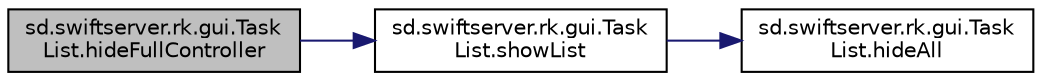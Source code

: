 digraph "sd.swiftserver.rk.gui.TaskList.hideFullController"
{
  edge [fontname="Helvetica",fontsize="10",labelfontname="Helvetica",labelfontsize="10"];
  node [fontname="Helvetica",fontsize="10",shape=record];
  rankdir="LR";
  Node1 [label="sd.swiftserver.rk.gui.Task\lList.hideFullController",height=0.2,width=0.4,color="black", fillcolor="grey75", style="filled", fontcolor="black"];
  Node1 -> Node2 [color="midnightblue",fontsize="10",style="solid",fontname="Helvetica"];
  Node2 [label="sd.swiftserver.rk.gui.Task\lList.showList",height=0.2,width=0.4,color="black", fillcolor="white", style="filled",URL="$classsd_1_1swiftserver_1_1rk_1_1gui_1_1TaskList.html#a23812762bdfb6926b8a6280ffd6805dd"];
  Node2 -> Node3 [color="midnightblue",fontsize="10",style="solid",fontname="Helvetica"];
  Node3 [label="sd.swiftserver.rk.gui.Task\lList.hideAll",height=0.2,width=0.4,color="black", fillcolor="white", style="filled",URL="$classsd_1_1swiftserver_1_1rk_1_1gui_1_1TaskList.html#aa3527e2d7aa0f1bfd2ba55c7b0d4e081"];
}
